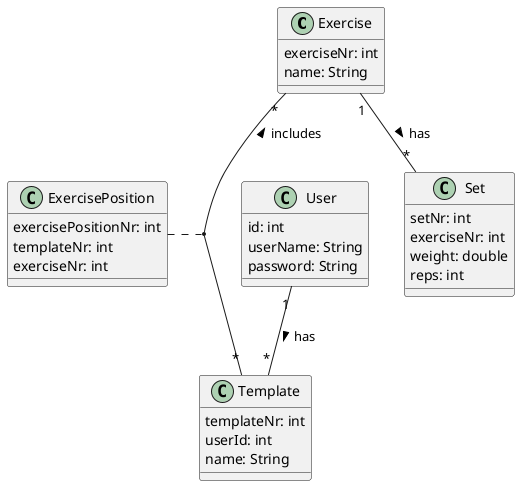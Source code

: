 @startuml
class Exercise {
exerciseNr: int
name: String
}

class Template {
templateNr: int
userId: int
name: String
}

class Set {
setNr: int
exerciseNr: int
weight: double
reps: int
}

class ExercisePosition {
exercisePositionNr: int
templateNr: int
exerciseNr: int
}

class User {
id: int
userName: String
password: String
}

Exercise "1" -- "*" Set : > has
Exercise "*" -- "*" Template : < includes
User "1" -- "*" Template : > has

ExercisePosition .. (Exercise, Template)
@enduml
